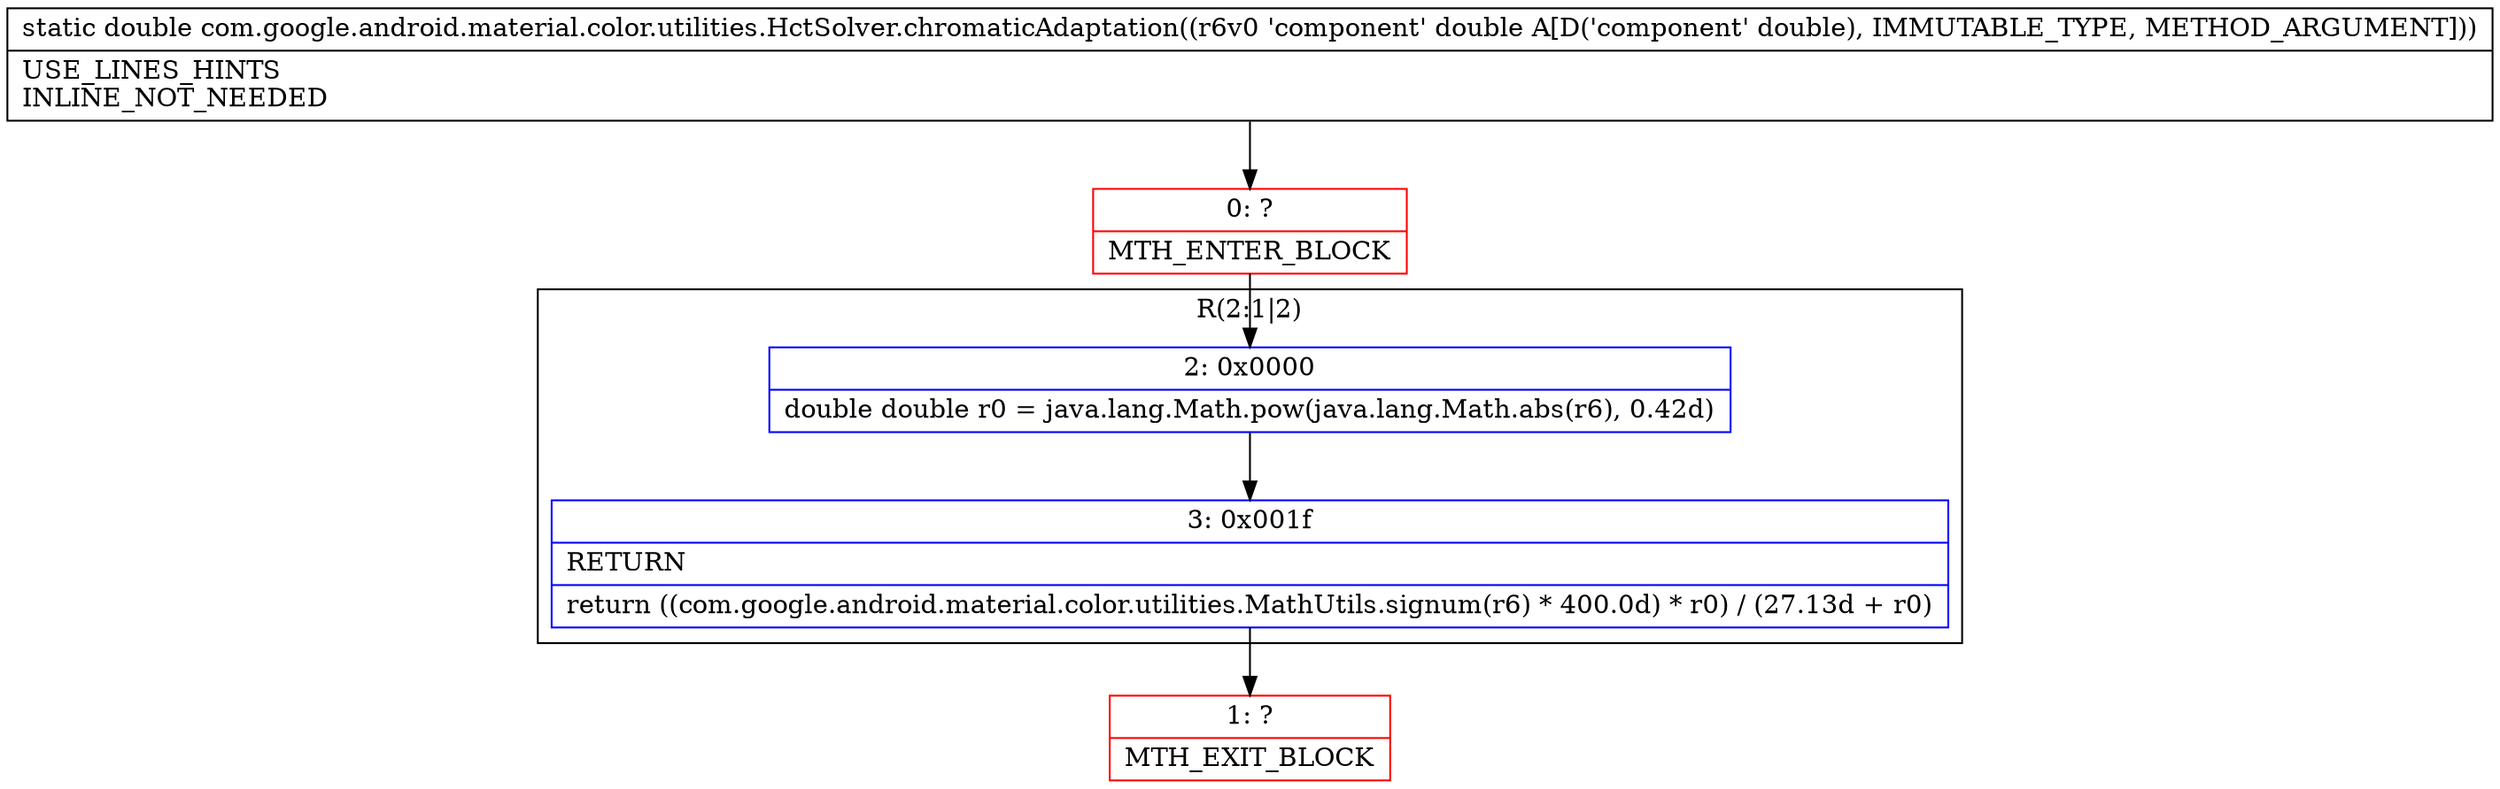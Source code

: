 digraph "CFG forcom.google.android.material.color.utilities.HctSolver.chromaticAdaptation(D)D" {
subgraph cluster_Region_1444899109 {
label = "R(2:1|2)";
node [shape=record,color=blue];
Node_2 [shape=record,label="{2\:\ 0x0000|double double r0 = java.lang.Math.pow(java.lang.Math.abs(r6), 0.42d)\l}"];
Node_3 [shape=record,label="{3\:\ 0x001f|RETURN\l|return ((com.google.android.material.color.utilities.MathUtils.signum(r6) * 400.0d) * r0) \/ (27.13d + r0)\l}"];
}
Node_0 [shape=record,color=red,label="{0\:\ ?|MTH_ENTER_BLOCK\l}"];
Node_1 [shape=record,color=red,label="{1\:\ ?|MTH_EXIT_BLOCK\l}"];
MethodNode[shape=record,label="{static double com.google.android.material.color.utilities.HctSolver.chromaticAdaptation((r6v0 'component' double A[D('component' double), IMMUTABLE_TYPE, METHOD_ARGUMENT]))  | USE_LINES_HINTS\lINLINE_NOT_NEEDED\l}"];
MethodNode -> Node_0;Node_2 -> Node_3;
Node_3 -> Node_1;
Node_0 -> Node_2;
}


